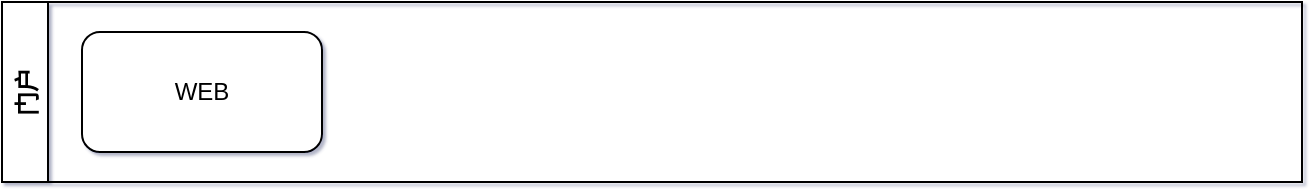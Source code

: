 <mxfile version="15.6.5" type="github">
  <diagram id="HcnWMBYI897_fy-ZZmk8" name="Page-1">
    <mxGraphModel dx="1822" dy="1594" grid="1" gridSize="10" guides="1" tooltips="1" connect="1" arrows="1" fold="1" page="0" pageScale="1" pageWidth="827" pageHeight="1169" math="0" shadow="1">
      <root>
        <mxCell id="0" />
        <mxCell id="1" parent="0" />
        <mxCell id="ka7Pwgxfcl2DBQd3cP3Z-8" value="门户" style="swimlane;horizontal=0;fontColor=default;strokeColor=default;fillColor=default;" vertex="1" parent="1">
          <mxGeometry x="-260" y="-430" width="650" height="90" as="geometry" />
        </mxCell>
        <mxCell id="ka7Pwgxfcl2DBQd3cP3Z-10" value="WEB" style="rounded=1;whiteSpace=wrap;html=1;fontColor=default;strokeColor=default;fillColor=default;" vertex="1" parent="ka7Pwgxfcl2DBQd3cP3Z-8">
          <mxGeometry x="40" y="15" width="120" height="60" as="geometry" />
        </mxCell>
      </root>
    </mxGraphModel>
  </diagram>
</mxfile>
